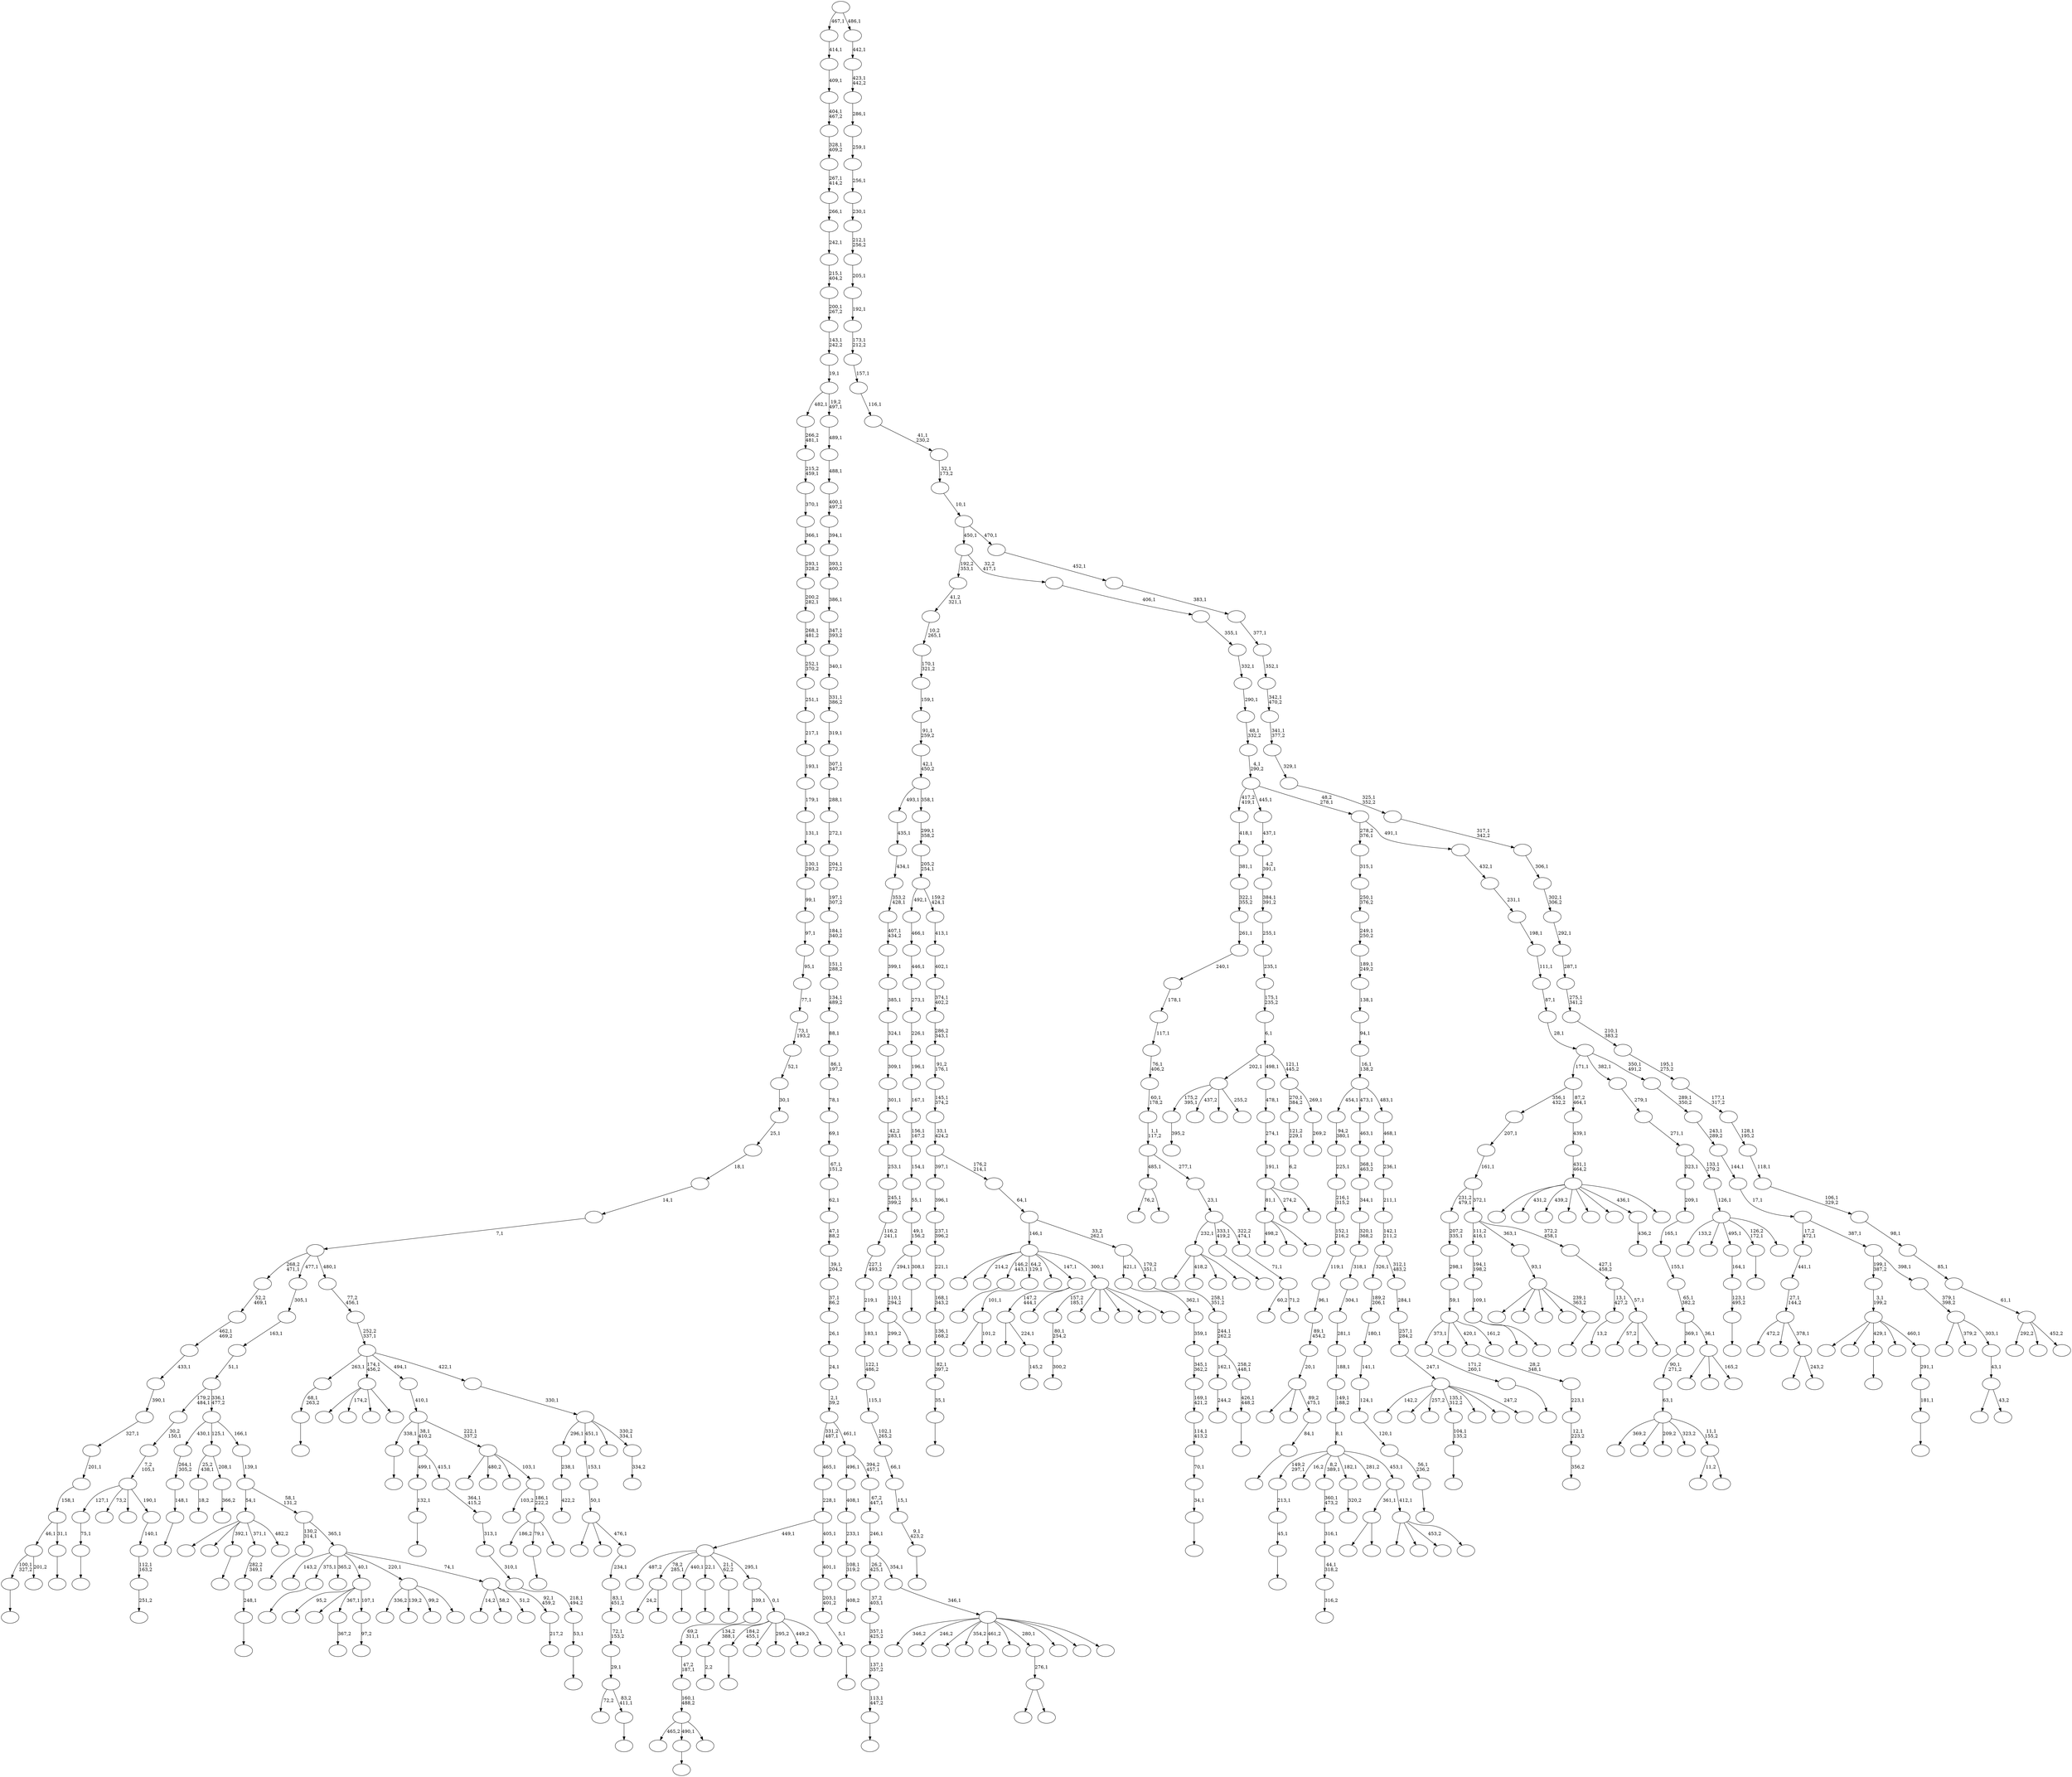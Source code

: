 digraph T {
	700 [label=""]
	699 [label=""]
	698 [label=""]
	697 [label=""]
	696 [label=""]
	695 [label=""]
	694 [label=""]
	693 [label=""]
	692 [label=""]
	691 [label=""]
	690 [label=""]
	689 [label=""]
	688 [label=""]
	687 [label=""]
	686 [label=""]
	685 [label=""]
	684 [label=""]
	683 [label=""]
	682 [label=""]
	681 [label=""]
	680 [label=""]
	679 [label=""]
	678 [label=""]
	677 [label=""]
	676 [label=""]
	675 [label=""]
	674 [label=""]
	673 [label=""]
	672 [label=""]
	671 [label=""]
	670 [label=""]
	669 [label=""]
	668 [label=""]
	667 [label=""]
	666 [label=""]
	665 [label=""]
	664 [label=""]
	663 [label=""]
	662 [label=""]
	661 [label=""]
	660 [label=""]
	659 [label=""]
	658 [label=""]
	657 [label=""]
	656 [label=""]
	655 [label=""]
	654 [label=""]
	653 [label=""]
	652 [label=""]
	651 [label=""]
	650 [label=""]
	649 [label=""]
	648 [label=""]
	647 [label=""]
	646 [label=""]
	645 [label=""]
	644 [label=""]
	643 [label=""]
	642 [label=""]
	641 [label=""]
	640 [label=""]
	639 [label=""]
	638 [label=""]
	637 [label=""]
	636 [label=""]
	635 [label=""]
	634 [label=""]
	633 [label=""]
	632 [label=""]
	631 [label=""]
	630 [label=""]
	629 [label=""]
	628 [label=""]
	627 [label=""]
	626 [label=""]
	625 [label=""]
	624 [label=""]
	623 [label=""]
	622 [label=""]
	621 [label=""]
	620 [label=""]
	619 [label=""]
	618 [label=""]
	617 [label=""]
	616 [label=""]
	615 [label=""]
	614 [label=""]
	613 [label=""]
	612 [label=""]
	611 [label=""]
	610 [label=""]
	609 [label=""]
	608 [label=""]
	607 [label=""]
	606 [label=""]
	605 [label=""]
	604 [label=""]
	603 [label=""]
	602 [label=""]
	601 [label=""]
	600 [label=""]
	599 [label=""]
	598 [label=""]
	597 [label=""]
	596 [label=""]
	595 [label=""]
	594 [label=""]
	593 [label=""]
	592 [label=""]
	591 [label=""]
	590 [label=""]
	589 [label=""]
	588 [label=""]
	587 [label=""]
	586 [label=""]
	585 [label=""]
	584 [label=""]
	583 [label=""]
	582 [label=""]
	581 [label=""]
	580 [label=""]
	579 [label=""]
	578 [label=""]
	577 [label=""]
	576 [label=""]
	575 [label=""]
	574 [label=""]
	573 [label=""]
	572 [label=""]
	571 [label=""]
	570 [label=""]
	569 [label=""]
	568 [label=""]
	567 [label=""]
	566 [label=""]
	565 [label=""]
	564 [label=""]
	563 [label=""]
	562 [label=""]
	561 [label=""]
	560 [label=""]
	559 [label=""]
	558 [label=""]
	557 [label=""]
	556 [label=""]
	555 [label=""]
	554 [label=""]
	553 [label=""]
	552 [label=""]
	551 [label=""]
	550 [label=""]
	549 [label=""]
	548 [label=""]
	547 [label=""]
	546 [label=""]
	545 [label=""]
	544 [label=""]
	543 [label=""]
	542 [label=""]
	541 [label=""]
	540 [label=""]
	539 [label=""]
	538 [label=""]
	537 [label=""]
	536 [label=""]
	535 [label=""]
	534 [label=""]
	533 [label=""]
	532 [label=""]
	531 [label=""]
	530 [label=""]
	529 [label=""]
	528 [label=""]
	527 [label=""]
	526 [label=""]
	525 [label=""]
	524 [label=""]
	523 [label=""]
	522 [label=""]
	521 [label=""]
	520 [label=""]
	519 [label=""]
	518 [label=""]
	517 [label=""]
	516 [label=""]
	515 [label=""]
	514 [label=""]
	513 [label=""]
	512 [label=""]
	511 [label=""]
	510 [label=""]
	509 [label=""]
	508 [label=""]
	507 [label=""]
	506 [label=""]
	505 [label=""]
	504 [label=""]
	503 [label=""]
	502 [label=""]
	501 [label=""]
	500 [label=""]
	499 [label=""]
	498 [label=""]
	497 [label=""]
	496 [label=""]
	495 [label=""]
	494 [label=""]
	493 [label=""]
	492 [label=""]
	491 [label=""]
	490 [label=""]
	489 [label=""]
	488 [label=""]
	487 [label=""]
	486 [label=""]
	485 [label=""]
	484 [label=""]
	483 [label=""]
	482 [label=""]
	481 [label=""]
	480 [label=""]
	479 [label=""]
	478 [label=""]
	477 [label=""]
	476 [label=""]
	475 [label=""]
	474 [label=""]
	473 [label=""]
	472 [label=""]
	471 [label=""]
	470 [label=""]
	469 [label=""]
	468 [label=""]
	467 [label=""]
	466 [label=""]
	465 [label=""]
	464 [label=""]
	463 [label=""]
	462 [label=""]
	461 [label=""]
	460 [label=""]
	459 [label=""]
	458 [label=""]
	457 [label=""]
	456 [label=""]
	455 [label=""]
	454 [label=""]
	453 [label=""]
	452 [label=""]
	451 [label=""]
	450 [label=""]
	449 [label=""]
	448 [label=""]
	447 [label=""]
	446 [label=""]
	445 [label=""]
	444 [label=""]
	443 [label=""]
	442 [label=""]
	441 [label=""]
	440 [label=""]
	439 [label=""]
	438 [label=""]
	437 [label=""]
	436 [label=""]
	435 [label=""]
	434 [label=""]
	433 [label=""]
	432 [label=""]
	431 [label=""]
	430 [label=""]
	429 [label=""]
	428 [label=""]
	427 [label=""]
	426 [label=""]
	425 [label=""]
	424 [label=""]
	423 [label=""]
	422 [label=""]
	421 [label=""]
	420 [label=""]
	419 [label=""]
	418 [label=""]
	417 [label=""]
	416 [label=""]
	415 [label=""]
	414 [label=""]
	413 [label=""]
	412 [label=""]
	411 [label=""]
	410 [label=""]
	409 [label=""]
	408 [label=""]
	407 [label=""]
	406 [label=""]
	405 [label=""]
	404 [label=""]
	403 [label=""]
	402 [label=""]
	401 [label=""]
	400 [label=""]
	399 [label=""]
	398 [label=""]
	397 [label=""]
	396 [label=""]
	395 [label=""]
	394 [label=""]
	393 [label=""]
	392 [label=""]
	391 [label=""]
	390 [label=""]
	389 [label=""]
	388 [label=""]
	387 [label=""]
	386 [label=""]
	385 [label=""]
	384 [label=""]
	383 [label=""]
	382 [label=""]
	381 [label=""]
	380 [label=""]
	379 [label=""]
	378 [label=""]
	377 [label=""]
	376 [label=""]
	375 [label=""]
	374 [label=""]
	373 [label=""]
	372 [label=""]
	371 [label=""]
	370 [label=""]
	369 [label=""]
	368 [label=""]
	367 [label=""]
	366 [label=""]
	365 [label=""]
	364 [label=""]
	363 [label=""]
	362 [label=""]
	361 [label=""]
	360 [label=""]
	359 [label=""]
	358 [label=""]
	357 [label=""]
	356 [label=""]
	355 [label=""]
	354 [label=""]
	353 [label=""]
	352 [label=""]
	351 [label=""]
	350 [label=""]
	349 [label=""]
	348 [label=""]
	347 [label=""]
	346 [label=""]
	345 [label=""]
	344 [label=""]
	343 [label=""]
	342 [label=""]
	341 [label=""]
	340 [label=""]
	339 [label=""]
	338 [label=""]
	337 [label=""]
	336 [label=""]
	335 [label=""]
	334 [label=""]
	333 [label=""]
	332 [label=""]
	331 [label=""]
	330 [label=""]
	329 [label=""]
	328 [label=""]
	327 [label=""]
	326 [label=""]
	325 [label=""]
	324 [label=""]
	323 [label=""]
	322 [label=""]
	321 [label=""]
	320 [label=""]
	319 [label=""]
	318 [label=""]
	317 [label=""]
	316 [label=""]
	315 [label=""]
	314 [label=""]
	313 [label=""]
	312 [label=""]
	311 [label=""]
	310 [label=""]
	309 [label=""]
	308 [label=""]
	307 [label=""]
	306 [label=""]
	305 [label=""]
	304 [label=""]
	303 [label=""]
	302 [label=""]
	301 [label=""]
	300 [label=""]
	299 [label=""]
	298 [label=""]
	297 [label=""]
	296 [label=""]
	295 [label=""]
	294 [label=""]
	293 [label=""]
	292 [label=""]
	291 [label=""]
	290 [label=""]
	289 [label=""]
	288 [label=""]
	287 [label=""]
	286 [label=""]
	285 [label=""]
	284 [label=""]
	283 [label=""]
	282 [label=""]
	281 [label=""]
	280 [label=""]
	279 [label=""]
	278 [label=""]
	277 [label=""]
	276 [label=""]
	275 [label=""]
	274 [label=""]
	273 [label=""]
	272 [label=""]
	271 [label=""]
	270 [label=""]
	269 [label=""]
	268 [label=""]
	267 [label=""]
	266 [label=""]
	265 [label=""]
	264 [label=""]
	263 [label=""]
	262 [label=""]
	261 [label=""]
	260 [label=""]
	259 [label=""]
	258 [label=""]
	257 [label=""]
	256 [label=""]
	255 [label=""]
	254 [label=""]
	253 [label=""]
	252 [label=""]
	251 [label=""]
	250 [label=""]
	249 [label=""]
	248 [label=""]
	247 [label=""]
	246 [label=""]
	245 [label=""]
	244 [label=""]
	243 [label=""]
	242 [label=""]
	241 [label=""]
	240 [label=""]
	239 [label=""]
	238 [label=""]
	237 [label=""]
	236 [label=""]
	235 [label=""]
	234 [label=""]
	233 [label=""]
	232 [label=""]
	231 [label=""]
	230 [label=""]
	229 [label=""]
	228 [label=""]
	227 [label=""]
	226 [label=""]
	225 [label=""]
	224 [label=""]
	223 [label=""]
	222 [label=""]
	221 [label=""]
	220 [label=""]
	219 [label=""]
	218 [label=""]
	217 [label=""]
	216 [label=""]
	215 [label=""]
	214 [label=""]
	213 [label=""]
	212 [label=""]
	211 [label=""]
	210 [label=""]
	209 [label=""]
	208 [label=""]
	207 [label=""]
	206 [label=""]
	205 [label=""]
	204 [label=""]
	203 [label=""]
	202 [label=""]
	201 [label=""]
	200 [label=""]
	199 [label=""]
	198 [label=""]
	197 [label=""]
	196 [label=""]
	195 [label=""]
	194 [label=""]
	193 [label=""]
	192 [label=""]
	191 [label=""]
	190 [label=""]
	189 [label=""]
	188 [label=""]
	187 [label=""]
	186 [label=""]
	185 [label=""]
	184 [label=""]
	183 [label=""]
	182 [label=""]
	181 [label=""]
	180 [label=""]
	179 [label=""]
	178 [label=""]
	177 [label=""]
	176 [label=""]
	175 [label=""]
	174 [label=""]
	173 [label=""]
	172 [label=""]
	171 [label=""]
	170 [label=""]
	169 [label=""]
	168 [label=""]
	167 [label=""]
	166 [label=""]
	165 [label=""]
	164 [label=""]
	163 [label=""]
	162 [label=""]
	161 [label=""]
	160 [label=""]
	159 [label=""]
	158 [label=""]
	157 [label=""]
	156 [label=""]
	155 [label=""]
	154 [label=""]
	153 [label=""]
	152 [label=""]
	151 [label=""]
	150 [label=""]
	149 [label=""]
	148 [label=""]
	147 [label=""]
	146 [label=""]
	145 [label=""]
	144 [label=""]
	143 [label=""]
	142 [label=""]
	141 [label=""]
	140 [label=""]
	139 [label=""]
	138 [label=""]
	137 [label=""]
	136 [label=""]
	135 [label=""]
	134 [label=""]
	133 [label=""]
	132 [label=""]
	131 [label=""]
	130 [label=""]
	129 [label=""]
	128 [label=""]
	127 [label=""]
	126 [label=""]
	125 [label=""]
	124 [label=""]
	123 [label=""]
	122 [label=""]
	121 [label=""]
	120 [label=""]
	119 [label=""]
	118 [label=""]
	117 [label=""]
	116 [label=""]
	115 [label=""]
	114 [label=""]
	113 [label=""]
	112 [label=""]
	111 [label=""]
	110 [label=""]
	109 [label=""]
	108 [label=""]
	107 [label=""]
	106 [label=""]
	105 [label=""]
	104 [label=""]
	103 [label=""]
	102 [label=""]
	101 [label=""]
	100 [label=""]
	99 [label=""]
	98 [label=""]
	97 [label=""]
	96 [label=""]
	95 [label=""]
	94 [label=""]
	93 [label=""]
	92 [label=""]
	91 [label=""]
	90 [label=""]
	89 [label=""]
	88 [label=""]
	87 [label=""]
	86 [label=""]
	85 [label=""]
	84 [label=""]
	83 [label=""]
	82 [label=""]
	81 [label=""]
	80 [label=""]
	79 [label=""]
	78 [label=""]
	77 [label=""]
	76 [label=""]
	75 [label=""]
	74 [label=""]
	73 [label=""]
	72 [label=""]
	71 [label=""]
	70 [label=""]
	69 [label=""]
	68 [label=""]
	67 [label=""]
	66 [label=""]
	65 [label=""]
	64 [label=""]
	63 [label=""]
	62 [label=""]
	61 [label=""]
	60 [label=""]
	59 [label=""]
	58 [label=""]
	57 [label=""]
	56 [label=""]
	55 [label=""]
	54 [label=""]
	53 [label=""]
	52 [label=""]
	51 [label=""]
	50 [label=""]
	49 [label=""]
	48 [label=""]
	47 [label=""]
	46 [label=""]
	45 [label=""]
	44 [label=""]
	43 [label=""]
	42 [label=""]
	41 [label=""]
	40 [label=""]
	39 [label=""]
	38 [label=""]
	37 [label=""]
	36 [label=""]
	35 [label=""]
	34 [label=""]
	33 [label=""]
	32 [label=""]
	31 [label=""]
	30 [label=""]
	29 [label=""]
	28 [label=""]
	27 [label=""]
	26 [label=""]
	25 [label=""]
	24 [label=""]
	23 [label=""]
	22 [label=""]
	21 [label=""]
	20 [label=""]
	19 [label=""]
	18 [label=""]
	17 [label=""]
	16 [label=""]
	15 [label=""]
	14 [label=""]
	13 [label=""]
	12 [label=""]
	11 [label=""]
	10 [label=""]
	9 [label=""]
	8 [label=""]
	7 [label=""]
	6 [label=""]
	5 [label=""]
	4 [label=""]
	3 [label=""]
	2 [label=""]
	1 [label=""]
	0 [label=""]
	699 -> 700 [label="422,2"]
	698 -> 699 [label="238,1"]
	694 -> 695 [label="18,2"]
	691 -> 692 [label=""]
	684 -> 685 [label="395,2"]
	682 -> 683 [label=""]
	681 -> 682 [label="56,1\n236,2"]
	680 -> 681 [label="120,1"]
	679 -> 680 [label="124,1"]
	678 -> 679 [label="141,1"]
	677 -> 678 [label="180,1"]
	676 -> 677 [label="189,2\n206,1"]
	674 -> 675 [label=""]
	673 -> 674 [label="75,1"]
	662 -> 663 [label=""]
	659 -> 660 [label=""]
	658 -> 659 [label="35,1"]
	657 -> 658 [label="82,1\n397,2"]
	656 -> 657 [label="136,1\n168,2"]
	655 -> 656 [label="168,1\n343,2"]
	654 -> 655 [label="221,1"]
	653 -> 654 [label="237,1\n396,2"]
	652 -> 653 [label="396,1"]
	650 -> 651 [label="300,2"]
	649 -> 650 [label="80,1\n254,2"]
	642 -> 643 [label="2,2"]
	629 -> 630 [label=""]
	628 -> 629 [label="45,1"]
	627 -> 628 [label="213,1"]
	619 -> 620 [label=""]
	615 -> 616 [label=""]
	612 -> 613 [label=""]
	611 -> 612 [label="132,1"]
	601 -> 602 [label="13,2"]
	599 -> 600 [label=""]
	596 -> 597 [label=""]
	595 -> 596 [label="9,1\n423,2"]
	594 -> 595 [label="15,1"]
	593 -> 594 [label="66,1"]
	592 -> 593 [label="102,1\n265,2"]
	591 -> 592 [label="115,1"]
	590 -> 591 [label="122,1\n486,2"]
	589 -> 590 [label="183,1"]
	588 -> 589 [label="219,1"]
	587 -> 588 [label="227,1\n493,2"]
	586 -> 587 [label="116,2\n241,1"]
	585 -> 586 [label="245,1\n399,2"]
	584 -> 585 [label="253,1"]
	583 -> 584 [label="42,2\n283,1"]
	582 -> 583 [label="301,1"]
	581 -> 582 [label="309,1"]
	580 -> 581 [label="324,1"]
	579 -> 580 [label="385,1"]
	578 -> 579 [label="399,1"]
	577 -> 578 [label="407,1\n434,2"]
	576 -> 577 [label="353,2\n428,1"]
	575 -> 576 [label="434,1"]
	574 -> 575 [label="435,1"]
	572 -> 573 [label="244,2"]
	569 -> 570 [label=""]
	568 -> 569 [label="104,1\n135,2"]
	565 -> 566 [label="6,2"]
	564 -> 565 [label="121,2\n229,1"]
	562 -> 646 [label="24,2"]
	562 -> 563 [label=""]
	560 -> 561 [label=""]
	557 -> 558 [label=""]
	556 -> 557 [label="34,1"]
	555 -> 556 [label="70,1"]
	554 -> 555 [label="114,1\n413,2"]
	553 -> 554 [label="169,1\n421,2"]
	552 -> 553 [label="345,1\n362,2"]
	551 -> 552 [label="359,1"]
	550 -> 551 [label="362,1"]
	548 -> 549 [label=""]
	547 -> 548 [label="171,2\n260,1"]
	545 -> 664 [label="498,2"]
	545 -> 623 [label=""]
	545 -> 546 [label=""]
	543 -> 544 [label="408,2"]
	542 -> 543 [label="108,1\n319,2"]
	541 -> 542 [label="233,1"]
	540 -> 541 [label="408,1"]
	537 -> 637 [label=""]
	537 -> 538 [label="101,2"]
	536 -> 537 [label="101,1"]
	533 -> 534 [label=""]
	529 -> 696 [label="299,2"]
	529 -> 530 [label=""]
	528 -> 529 [label="110,1\n294,2"]
	526 -> 527 [label="367,2"]
	524 -> 525 [label="251,2"]
	523 -> 524 [label="112,1\n163,2"]
	522 -> 523 [label="140,1"]
	521 -> 673 [label="127,1"]
	521 -> 648 [label="73,2"]
	521 -> 604 [label=""]
	521 -> 522 [label="190,1"]
	520 -> 521 [label="7,2\n105,1"]
	519 -> 520 [label="30,2\n150,1"]
	517 -> 518 [label=""]
	511 -> 512 [label=""]
	510 -> 511 [label="68,1\n263,2"]
	508 -> 509 [label="145,2"]
	507 -> 626 [label=""]
	507 -> 508 [label="224,1"]
	505 -> 506 [label=""]
	504 -> 528 [label="294,1"]
	504 -> 505 [label="308,1"]
	503 -> 504 [label="49,1\n156,2"]
	502 -> 503 [label="55,1"]
	501 -> 502 [label="154,1"]
	500 -> 501 [label="156,1\n167,2"]
	499 -> 500 [label="167,1"]
	498 -> 499 [label="196,1"]
	497 -> 498 [label="226,1"]
	496 -> 497 [label="273,1"]
	495 -> 496 [label="446,1"]
	494 -> 495 [label="466,1"]
	492 -> 493 [label=""]
	487 -> 684 [label="175,2\n395,1"]
	487 -> 661 [label="437,2"]
	487 -> 607 [label=""]
	487 -> 488 [label="255,2"]
	484 -> 485 [label=""]
	480 -> 516 [label=""]
	480 -> 481 [label=""]
	479 -> 480 [label="109,1"]
	478 -> 479 [label="194,1\n198,2"]
	470 -> 471 [label=""]
	469 -> 470 [label="53,1"]
	468 -> 469 [label="218,1\n494,2"]
	467 -> 468 [label="310,1"]
	466 -> 467 [label="313,1"]
	465 -> 466 [label="364,1\n415,2"]
	464 -> 611 [label="499,1"]
	464 -> 465 [label="415,1"]
	461 -> 462 [label=""]
	460 -> 461 [label="123,1\n495,2"]
	459 -> 460 [label="164,1"]
	457 -> 458 [label=""]
	450 -> 451 [label="316,2"]
	449 -> 450 [label="44,1\n318,2"]
	448 -> 449 [label="316,1"]
	447 -> 448 [label="360,1\n473,2"]
	445 -> 446 [label="320,2"]
	443 -> 444 [label=""]
	442 -> 443 [label="84,1"]
	441 -> 515 [label=""]
	441 -> 513 [label=""]
	441 -> 442 [label="89,2\n475,1"]
	440 -> 441 [label="20,1"]
	439 -> 440 [label="89,1\n454,2"]
	438 -> 439 [label="96,1"]
	437 -> 438 [label="119,1"]
	436 -> 437 [label="152,1\n216,2"]
	435 -> 436 [label="216,1\n315,2"]
	434 -> 435 [label="225,1"]
	433 -> 434 [label="94,2\n380,1"]
	431 -> 432 [label=""]
	429 -> 430 [label=""]
	428 -> 429 [label="248,1"]
	427 -> 428 [label="282,2\n349,1"]
	425 -> 618 [label=""]
	425 -> 531 [label="418,2"]
	425 -> 472 [label=""]
	425 -> 426 [label=""]
	420 -> 609 [label="11,2"]
	420 -> 421 [label=""]
	419 -> 690 [label="369,2"]
	419 -> 640 [label=""]
	419 -> 633 [label="209,2"]
	419 -> 598 [label="323,2"]
	419 -> 420 [label="11,1\n155,2"]
	418 -> 419 [label="63,1"]
	417 -> 418 [label="90,1\n271,2"]
	415 -> 416 [label=""]
	414 -> 415 [label="113,1\n447,2"]
	413 -> 414 [label="137,1\n357,2"]
	412 -> 413 [label="357,1\n425,2"]
	411 -> 412 [label="37,2\n403,1"]
	405 -> 507 [label="147,2\n444,1"]
	405 -> 406 [label=""]
	403 -> 691 [label="100,1\n327,2"]
	403 -> 404 [label="201,2"]
	400 -> 401 [label="97,2"]
	399 -> 645 [label="95,2"]
	399 -> 567 [label=""]
	399 -> 526 [label="367,1"]
	399 -> 400 [label="107,1"]
	397 -> 398 [label=""]
	395 -> 687 [label=""]
	395 -> 396 [label="243,2"]
	394 -> 689 [label="472,2"]
	394 -> 473 [label=""]
	394 -> 395 [label="378,1"]
	393 -> 394 [label="27,1\n144,2"]
	392 -> 393 [label="441,1"]
	390 -> 391 [label=""]
	389 -> 390 [label="148,1"]
	388 -> 389 [label="264,1\n305,2"]
	384 -> 385 [label=""]
	383 -> 384 [label="181,1"]
	382 -> 383 [label="291,1"]
	381 -> 672 [label=""]
	381 -> 668 [label=""]
	381 -> 615 [label="429,1"]
	381 -> 475 [label=""]
	381 -> 382 [label="460,1"]
	380 -> 381 [label="3,1\n199,2"]
	377 -> 378 [label=""]
	376 -> 403 [label="46,1"]
	376 -> 377 [label="31,1"]
	375 -> 376 [label="158,1"]
	374 -> 375 [label="201,1"]
	373 -> 374 [label="327,1"]
	372 -> 373 [label="390,1"]
	371 -> 372 [label="433,1"]
	370 -> 371 [label="462,1\n469,2"]
	369 -> 370 [label="52,2\n469,1"]
	367 -> 532 [label=""]
	367 -> 368 [label=""]
	364 -> 614 [label=""]
	364 -> 559 [label=""]
	364 -> 365 [label="165,2"]
	363 -> 417 [label="369,1"]
	363 -> 364 [label="36,1"]
	362 -> 363 [label="65,1\n382,2"]
	361 -> 362 [label="155,1"]
	360 -> 361 [label="165,1"]
	359 -> 360 [label="209,1"]
	357 -> 634 [label=""]
	357 -> 610 [label=""]
	357 -> 533 [label="392,1"]
	357 -> 427 [label="371,1"]
	357 -> 358 [label="482,2"]
	355 -> 356 [label="356,2"]
	354 -> 355 [label="12,1\n223,2"]
	353 -> 354 [label="223,1"]
	352 -> 353 [label="28,2\n348,1"]
	346 -> 347 [label="366,2"]
	345 -> 694 [label="25,2\n438,1"]
	345 -> 346 [label="208,1"]
	343 -> 622 [label=""]
	343 -> 605 [label="174,2"]
	343 -> 571 [label=""]
	343 -> 344 [label=""]
	340 -> 539 [label="76,2"]
	340 -> 341 [label=""]
	337 -> 636 [label="465,2"]
	337 -> 457 [label="490,1"]
	337 -> 338 [label=""]
	336 -> 337 [label="160,1\n488,2"]
	335 -> 336 [label="47,2\n187,1"]
	334 -> 335 [label="69,2\n311,1"]
	332 -> 454 [label=""]
	332 -> 333 [label=""]
	331 -> 332 [label="276,1"]
	327 -> 671 [label="336,2"]
	327 -> 486 [label="139,2"]
	327 -> 482 [label="99,2"]
	327 -> 328 [label=""]
	325 -> 326 [label=""]
	324 -> 624 [label=""]
	324 -> 490 [label=""]
	324 -> 410 [label=""]
	324 -> 350 [label=""]
	324 -> 325 [label="239,1\n363,2"]
	323 -> 324 [label="93,1"]
	321 -> 697 [label=""]
	321 -> 514 [label=""]
	321 -> 452 [label="453,2"]
	321 -> 322 [label=""]
	320 -> 367 [label="361,1"]
	320 -> 321 [label="412,1"]
	319 -> 627 [label="149,2\n297,1"]
	319 -> 608 [label="16,2"]
	319 -> 447 [label="8,2\n389,1"]
	319 -> 445 [label="182,1"]
	319 -> 379 [label="281,2"]
	319 -> 320 [label="453,1"]
	318 -> 319 [label="8,1"]
	317 -> 318 [label="149,1\n188,2"]
	316 -> 317 [label="188,1"]
	315 -> 316 [label="281,1"]
	314 -> 315 [label="304,1"]
	313 -> 314 [label="318,1"]
	312 -> 313 [label="320,1\n368,2"]
	311 -> 312 [label="344,1"]
	310 -> 311 [label="368,1\n463,2"]
	309 -> 310 [label="463,1"]
	307 -> 308 [label=""]
	305 -> 306 [label="217,2"]
	304 -> 667 [label="14,2"]
	304 -> 647 [label="58,2"]
	304 -> 603 [label="51,2"]
	304 -> 305 [label="92,1\n459,2"]
	303 -> 632 [label="143,2"]
	303 -> 560 [label="375,1"]
	303 -> 483 [label="365,2"]
	303 -> 399 [label="40,1"]
	303 -> 327 [label="220,1"]
	303 -> 304 [label="74,1"]
	302 -> 517 [label="130,2\n314,1"]
	302 -> 303 [label="365,1"]
	301 -> 357 [label="54,1"]
	301 -> 302 [label="58,1\n131,2"]
	300 -> 301 [label="139,1"]
	299 -> 388 [label="430,1"]
	299 -> 345 [label="125,1"]
	299 -> 300 [label="166,1"]
	298 -> 519 [label="179,2\n484,1"]
	298 -> 299 [label="336,1\n477,2"]
	297 -> 298 [label="51,1"]
	296 -> 297 [label="163,1"]
	295 -> 296 [label="305,1"]
	293 -> 547 [label="373,1"]
	293 -> 408 [label=""]
	293 -> 352 [label="420,1"]
	293 -> 294 [label="161,2"]
	292 -> 293 [label="59,1"]
	291 -> 292 [label="298,1"]
	290 -> 291 [label="207,2\n335,1"]
	288 -> 289 [label="436,2"]
	286 -> 287 [label=""]
	284 -> 688 [label="142,2"]
	284 -> 670 [label=""]
	284 -> 621 [label="257,2"]
	284 -> 568 [label="135,1\n312,2"]
	284 -> 455 [label=""]
	284 -> 330 [label=""]
	284 -> 285 [label="247,2"]
	283 -> 284 [label="247,1"]
	282 -> 283 [label="257,1\n284,2"]
	281 -> 282 [label="284,1"]
	280 -> 676 [label="326,1"]
	280 -> 281 [label="312,1\n483,2"]
	279 -> 280 [label="142,1\n211,2"]
	278 -> 279 [label="211,1"]
	277 -> 278 [label="236,1"]
	276 -> 277 [label="468,1"]
	275 -> 433 [label="454,1"]
	275 -> 309 [label="473,1"]
	275 -> 276 [label="483,1"]
	274 -> 275 [label="16,1\n138,2"]
	273 -> 274 [label="94,1"]
	272 -> 273 [label="138,1"]
	271 -> 272 [label="189,1\n249,2"]
	270 -> 271 [label="249,1\n250,2"]
	269 -> 270 [label="250,1\n376,2"]
	268 -> 269 [label="315,1"]
	265 -> 642 [label="134,2\n388,1"]
	265 -> 619 [label="184,2\n455,1"]
	265 -> 476 [label=""]
	265 -> 409 [label="295,2"]
	265 -> 351 [label="449,2"]
	265 -> 266 [label=""]
	264 -> 334 [label="339,1"]
	264 -> 265 [label="0,1"]
	263 -> 638 [label="487,2"]
	263 -> 562 [label="78,2\n285,1"]
	263 -> 492 [label="440,1"]
	263 -> 484 [label="22,1"]
	263 -> 431 [label="21,1\n62,2"]
	263 -> 264 [label="295,1"]
	260 -> 606 [label="57,2"]
	260 -> 342 [label=""]
	260 -> 261 [label=""]
	259 -> 601 [label="13,1\n427,2"]
	259 -> 260 [label="57,1"]
	258 -> 259 [label="427,1\n458,2"]
	257 -> 478 [label="111,2\n416,1"]
	257 -> 323 [label="363,1"]
	257 -> 258 [label="372,2\n458,1"]
	256 -> 290 [label="231,2\n479,1"]
	256 -> 257 [label="372,1"]
	255 -> 256 [label="161,1"]
	254 -> 255 [label="207,1"]
	252 -> 545 [label="81,1"]
	252 -> 491 [label="274,2"]
	252 -> 253 [label=""]
	251 -> 252 [label="191,1"]
	250 -> 251 [label="274,1"]
	249 -> 250 [label="478,1"]
	247 -> 649 [label="157,2\n185,1"]
	247 -> 489 [label=""]
	247 -> 463 [label=""]
	247 -> 407 [label=""]
	247 -> 339 [label=""]
	247 -> 248 [label=""]
	246 -> 665 [label=""]
	246 -> 639 [label="214,2"]
	246 -> 599 [label="146,2\n443,1"]
	246 -> 536 [label="64,2\n129,1"]
	246 -> 535 [label=""]
	246 -> 405 [label="147,1"]
	246 -> 247 [label="300,1"]
	241 -> 242 [label=""]
	240 -> 686 [label="72,2"]
	240 -> 241 [label="83,2\n411,1"]
	239 -> 240 [label="29,1"]
	238 -> 239 [label="72,1\n153,2"]
	237 -> 238 [label="83,1\n451,2"]
	236 -> 237 [label="234,1"]
	235 -> 617 [label=""]
	235 -> 243 [label=""]
	235 -> 236 [label="476,1"]
	234 -> 235 [label="50,1"]
	233 -> 234 [label="153,1"]
	231 -> 631 [label="186,2"]
	231 -> 307 [label="79,1"]
	231 -> 232 [label=""]
	230 -> 262 [label="103,2"]
	230 -> 231 [label="186,1\n222,2"]
	229 -> 693 [label=""]
	229 -> 267 [label="480,2"]
	229 -> 244 [label=""]
	229 -> 230 [label="103,1"]
	228 -> 662 [label="338,1"]
	228 -> 464 [label="38,1\n410,2"]
	228 -> 229 [label="222,1\n337,2"]
	227 -> 228 [label="410,1"]
	225 -> 349 [label="60,2"]
	225 -> 226 [label="71,2"]
	224 -> 225 [label="71,1"]
	223 -> 425 [label="232,1"]
	223 -> 397 [label="333,1\n419,2"]
	223 -> 224 [label="322,2\n474,1"]
	222 -> 223 [label="23,1"]
	221 -> 340 [label="485,1"]
	221 -> 222 [label="277,1"]
	220 -> 221 [label="1,1\n117,2"]
	219 -> 220 [label="60,1\n178,2"]
	218 -> 219 [label="76,1\n406,2"]
	217 -> 218 [label="117,1"]
	216 -> 217 [label="178,1"]
	215 -> 216 [label="240,1"]
	214 -> 215 [label="261,1"]
	213 -> 214 [label="322,1\n355,2"]
	212 -> 213 [label="381,1"]
	211 -> 212 [label="418,1"]
	209 -> 477 [label=""]
	209 -> 474 [label="431,2"]
	209 -> 423 [label="439,2"]
	209 -> 402 [label=""]
	209 -> 386 [label=""]
	209 -> 366 [label=""]
	209 -> 288 [label="436,1"]
	209 -> 210 [label=""]
	208 -> 209 [label="431,1\n464,2"]
	207 -> 208 [label="439,1"]
	206 -> 254 [label="356,1\n432,2"]
	206 -> 207 [label="87,2\n464,1"]
	203 -> 204 [label="334,2"]
	202 -> 698 [label="296,1"]
	202 -> 233 [label="451,1"]
	202 -> 205 [label=""]
	202 -> 203 [label="330,2\n334,1"]
	201 -> 202 [label="330,1"]
	200 -> 510 [label="263,1"]
	200 -> 343 [label="174,1\n456,2"]
	200 -> 227 [label="494,1"]
	200 -> 201 [label="422,1"]
	199 -> 200 [label="252,2\n337,1"]
	198 -> 199 [label="77,2\n456,1"]
	197 -> 369 [label="268,2\n471,1"]
	197 -> 295 [label="477,1"]
	197 -> 198 [label="480,1"]
	196 -> 197 [label="7,1"]
	195 -> 196 [label="14,1"]
	194 -> 195 [label="18,1"]
	193 -> 194 [label="25,1"]
	192 -> 193 [label="30,1"]
	191 -> 192 [label="52,1"]
	190 -> 191 [label="73,1\n193,2"]
	189 -> 190 [label="77,1"]
	188 -> 189 [label="95,1"]
	187 -> 188 [label="97,1"]
	186 -> 187 [label="99,1"]
	185 -> 186 [label="130,1\n293,2"]
	184 -> 185 [label="131,1"]
	183 -> 184 [label="179,1"]
	182 -> 183 [label="193,1"]
	181 -> 182 [label="217,1"]
	180 -> 181 [label="251,1"]
	179 -> 180 [label="252,1\n370,2"]
	178 -> 179 [label="268,1\n481,2"]
	177 -> 178 [label="200,2\n282,1"]
	176 -> 177 [label="293,1\n328,2"]
	175 -> 176 [label="366,1"]
	174 -> 175 [label="370,1"]
	173 -> 174 [label="215,2\n459,1"]
	172 -> 173 [label="266,2\n481,1"]
	170 -> 171 [label=""]
	169 -> 170 [label="5,1"]
	168 -> 169 [label="203,1\n401,2"]
	167 -> 168 [label="401,1"]
	166 -> 263 [label="449,1"]
	166 -> 167 [label="405,1"]
	165 -> 166 [label="228,1"]
	164 -> 165 [label="465,1"]
	161 -> 162 [label="269,2"]
	160 -> 564 [label="270,1\n384,2"]
	160 -> 161 [label="269,1"]
	159 -> 487 [label="202,1"]
	159 -> 249 [label="498,1"]
	159 -> 160 [label="121,1\n445,2"]
	158 -> 159 [label="6,1"]
	157 -> 158 [label="175,1\n235,2"]
	156 -> 157 [label="235,1"]
	155 -> 156 [label="255,1"]
	154 -> 155 [label="384,1\n391,2"]
	153 -> 154 [label="4,2\n391,1"]
	152 -> 153 [label="437,1"]
	150 -> 669 [label="133,2"]
	150 -> 625 [label=""]
	150 -> 459 [label="495,1"]
	150 -> 286 [label="126,2\n172,1"]
	150 -> 151 [label=""]
	149 -> 150 [label="126,1"]
	148 -> 359 [label="323,1"]
	148 -> 149 [label="133,1\n279,2"]
	147 -> 148 [label="271,1"]
	146 -> 147 [label="279,1"]
	144 -> 666 [label="346,2"]
	144 -> 644 [label="246,2"]
	144 -> 641 [label=""]
	144 -> 424 [label="354,2"]
	144 -> 422 [label="461,2"]
	144 -> 387 [label=""]
	144 -> 331 [label="280,1"]
	144 -> 245 [label=""]
	144 -> 163 [label=""]
	144 -> 145 [label=""]
	143 -> 144 [label="346,1"]
	142 -> 411 [label="26,2\n425,1"]
	142 -> 143 [label="354,1"]
	141 -> 142 [label="246,1"]
	140 -> 141 [label="67,2\n447,1"]
	139 -> 540 [label="496,1"]
	139 -> 140 [label="394,2\n457,1"]
	138 -> 164 [label="331,2\n487,1"]
	138 -> 139 [label="461,1"]
	137 -> 138 [label="2,1\n39,2"]
	136 -> 137 [label="24,1"]
	135 -> 136 [label="26,1"]
	134 -> 135 [label="37,1\n86,2"]
	133 -> 134 [label="39,1\n204,2"]
	132 -> 133 [label="47,1\n88,2"]
	131 -> 132 [label="62,1"]
	130 -> 131 [label="67,1\n151,2"]
	129 -> 130 [label="69,1"]
	128 -> 129 [label="78,1"]
	127 -> 128 [label="86,1\n197,2"]
	126 -> 127 [label="88,1"]
	125 -> 126 [label="134,1\n489,2"]
	124 -> 125 [label="151,1\n288,2"]
	123 -> 124 [label="184,1\n340,2"]
	122 -> 123 [label="197,1\n307,2"]
	121 -> 122 [label="204,1\n272,2"]
	120 -> 121 [label="272,1"]
	119 -> 120 [label="288,1"]
	118 -> 119 [label="307,1\n347,2"]
	117 -> 118 [label="319,1"]
	116 -> 117 [label="331,1\n386,2"]
	115 -> 116 [label="340,1"]
	114 -> 115 [label="347,1\n393,2"]
	113 -> 114 [label="386,1"]
	112 -> 113 [label="393,1\n400,2"]
	111 -> 112 [label="394,1"]
	110 -> 111 [label="400,1\n497,2"]
	109 -> 110 [label="488,1"]
	108 -> 109 [label="489,1"]
	107 -> 172 [label="482,1"]
	107 -> 108 [label="19,2\n497,1"]
	106 -> 107 [label="19,1"]
	105 -> 106 [label="143,1\n242,2"]
	104 -> 105 [label="200,1\n267,2"]
	103 -> 104 [label="215,1\n404,2"]
	102 -> 103 [label="242,1"]
	101 -> 102 [label="266,1"]
	100 -> 101 [label="267,1\n414,2"]
	99 -> 100 [label="328,1\n409,2"]
	98 -> 99 [label="404,1\n467,2"]
	97 -> 98 [label="409,1"]
	96 -> 97 [label="414,1"]
	94 -> 95 [label=""]
	93 -> 94 [label="426,1\n448,2"]
	92 -> 572 [label="162,1"]
	92 -> 93 [label="258,2\n448,1"]
	91 -> 92 [label="244,1\n262,2"]
	90 -> 91 [label="258,1\n351,2"]
	89 -> 550 [label="421,1"]
	89 -> 90 [label="170,2\n351,1"]
	88 -> 246 [label="146,1"]
	88 -> 89 [label="33,2\n262,1"]
	87 -> 88 [label="64,1"]
	86 -> 652 [label="397,1"]
	86 -> 87 [label="176,2\n214,1"]
	85 -> 86 [label="33,1\n424,2"]
	84 -> 85 [label="145,1\n374,2"]
	83 -> 84 [label="91,2\n176,1"]
	82 -> 83 [label="286,2\n343,1"]
	81 -> 82 [label="374,1\n402,2"]
	80 -> 81 [label="402,1"]
	79 -> 80 [label="413,1"]
	78 -> 494 [label="492,1"]
	78 -> 79 [label="159,2\n424,1"]
	77 -> 78 [label="205,2\n254,1"]
	76 -> 77 [label="299,1\n358,2"]
	75 -> 574 [label="493,1"]
	75 -> 76 [label="358,1"]
	74 -> 75 [label="42,1\n450,2"]
	73 -> 74 [label="91,1\n259,2"]
	72 -> 73 [label="159,1"]
	71 -> 72 [label="170,1\n321,2"]
	70 -> 71 [label="10,2\n265,1"]
	69 -> 70 [label="41,2\n321,1"]
	67 -> 348 [label=""]
	67 -> 68 [label="43,2"]
	66 -> 67 [label="43,1"]
	65 -> 456 [label=""]
	65 -> 453 [label="379,2"]
	65 -> 66 [label="303,1"]
	64 -> 65 [label="379,1\n398,2"]
	63 -> 380 [label="199,1\n387,2"]
	63 -> 64 [label="398,1"]
	62 -> 392 [label="17,2\n472,1"]
	62 -> 63 [label="387,1"]
	61 -> 62 [label="17,1"]
	60 -> 61 [label="144,1"]
	59 -> 60 [label="243,1\n289,2"]
	58 -> 59 [label="289,1\n350,2"]
	57 -> 206 [label="171,1"]
	57 -> 146 [label="382,1"]
	57 -> 58 [label="350,1\n491,2"]
	56 -> 57 [label="28,1"]
	55 -> 56 [label="87,1"]
	54 -> 55 [label="111,1"]
	53 -> 54 [label="198,1"]
	52 -> 53 [label="231,1"]
	51 -> 52 [label="432,1"]
	50 -> 268 [label="278,2\n376,1"]
	50 -> 51 [label="491,1"]
	49 -> 211 [label="417,2\n419,1"]
	49 -> 152 [label="445,1"]
	49 -> 50 [label="48,2\n278,1"]
	48 -> 49 [label="4,1\n290,2"]
	47 -> 48 [label="48,1\n332,2"]
	46 -> 47 [label="290,1"]
	45 -> 46 [label="332,1"]
	44 -> 45 [label="355,1"]
	43 -> 44 [label="406,1"]
	42 -> 69 [label="192,2\n353,1"]
	42 -> 43 [label="32,2\n417,1"]
	40 -> 635 [label="292,2"]
	40 -> 329 [label=""]
	40 -> 41 [label="452,2"]
	39 -> 40 [label="61,1"]
	38 -> 39 [label="85,1"]
	37 -> 38 [label="98,1"]
	36 -> 37 [label="106,1\n329,2"]
	35 -> 36 [label="118,1"]
	34 -> 35 [label="128,1\n195,2"]
	33 -> 34 [label="177,1\n317,2"]
	32 -> 33 [label="195,1\n275,2"]
	31 -> 32 [label="210,1\n383,2"]
	30 -> 31 [label="275,1\n341,2"]
	29 -> 30 [label="287,1"]
	28 -> 29 [label="292,1"]
	27 -> 28 [label="302,1\n306,2"]
	26 -> 27 [label="306,1"]
	25 -> 26 [label="317,1\n342,2"]
	24 -> 25 [label="325,1\n352,2"]
	23 -> 24 [label="329,1"]
	22 -> 23 [label="341,1\n377,2"]
	21 -> 22 [label="342,1\n470,2"]
	20 -> 21 [label="352,1"]
	19 -> 20 [label="377,1"]
	18 -> 19 [label="383,1"]
	17 -> 18 [label="452,1"]
	16 -> 42 [label="450,1"]
	16 -> 17 [label="470,1"]
	15 -> 16 [label="10,1"]
	14 -> 15 [label="32,1\n173,2"]
	13 -> 14 [label="41,1\n230,2"]
	12 -> 13 [label="116,1"]
	11 -> 12 [label="157,1"]
	10 -> 11 [label="173,1\n212,2"]
	9 -> 10 [label="192,1"]
	8 -> 9 [label="205,1"]
	7 -> 8 [label="212,1\n256,2"]
	6 -> 7 [label="230,1"]
	5 -> 6 [label="256,1"]
	4 -> 5 [label="259,1"]
	3 -> 4 [label="286,1"]
	2 -> 3 [label="423,1\n442,2"]
	1 -> 2 [label="442,1"]
	0 -> 96 [label="467,1"]
	0 -> 1 [label="486,1"]
}
